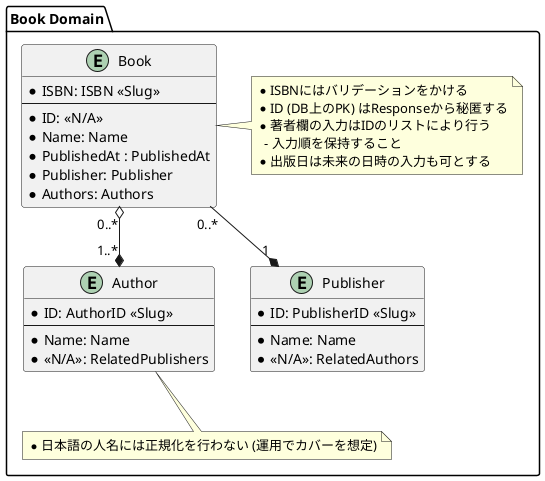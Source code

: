 @startuml BookApi_DomainModel

hide method
skinparam DefaultFontName Helvetica

package "Book Domain" as Domain {
    entity Author {
        * ID: AuthorID <<Slug>>
        --
        * Name: Name
        * <<N/A>>: RelatedPublishers
    }

    entity Publisher {
        * ID: PublisherID <<Slug>>
        --
        * Name: Name
        * <<N/A>>: RelatedAuthors
    }

    entity Book {
        * ISBN: ISBN <<Slug>>
        --
        * ID: <<N/A>>
        * Name: Name
        * PublishedAt : PublishedAt
        * Publisher: Publisher
        * Authors: Authors
    }

    Book "0..*" o--* "1..*" Author
    Book "0..*" --* "1" Publisher

    note right of Book
        * ISBNにはバリデーションをかける
        * ID (DB上のPK) はResponseから秘匿する
        * 著者欄の入力はIDのリストにより行う
          - 入力順を保持すること
        * 出版日は未来の日時の入力も可とする
    endnote

    note bottom of Author
        * 日本語の人名には正規化を行わない (運用でカバーを想定)
    endnote
}
@enduml